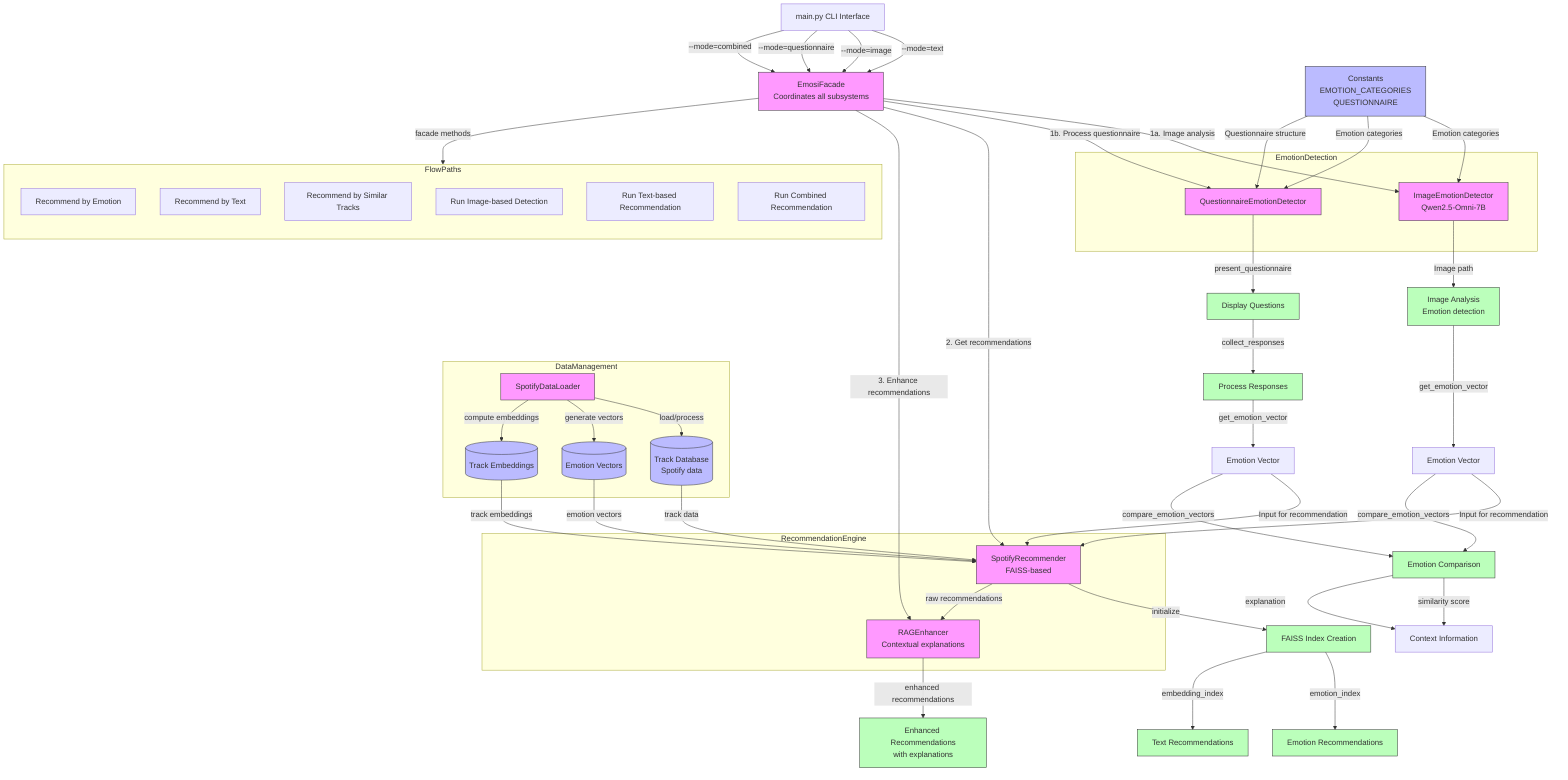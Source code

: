 flowchart TD
    %% Main Components
    CLI[main.py CLI Interface]
    FCD[EmosiFacade\nCoordinates all subsystems]
    IMD[ImageEmotionDetector\nQwen2.5-Omni-7B]
    QED[QuestionnaireEmotionDetector]
    SPD[SpotifyDataLoader]
    SPR[SpotifyRecommender\nFAISS-based]
    RAG[RAGEnhancer\nContextual explanations]
    
    %% Data Stores
    TRACKS[(Track Database\nSpotify data)]
    EMOVEC[(Emotion Vectors)]
    TRKVEC[(Track Embeddings)]
    CONST[Constants\nEMOTION_CATEGORIES\nQUESTIONNAIRE]
    
    %% Flow Relationships - CLI Interface
    CLI -->|--mode=text| FCD
    CLI -->|--mode=image| FCD
    CLI -->|--mode=questionnaire| FCD
    CLI -->|--mode=combined| FCD
    
    %% Facade Orchestration
    FCD -->|1a. Image analysis| IMD
    FCD -->|1b. Process questionnaire| QED
    FCD -->|2. Get recommendations| SPR
    FCD -->|3. Enhance recommendations| RAG
    
    %% Constants and Configuration
    CONST -->|Emotion categories| IMD
    CONST -->|Emotion categories| QED
    CONST -->|Questionnaire structure| QED
    
    %% Image Detector Flow
    IMD -->|Image path| IMGAN[Image Analysis\nEmotion detection]
    IMGAN -->|get_emotion_vector| IMVEC[Emotion Vector]
    IMVEC -->|Input for recommendation| SPR
    
    %% Questionnaire Detector Flow
    QED -->|present_questionnaire| QDISP[Display Questions]
    QDISP -->|collect_responses| QPROC[Process Responses]
    QPROC -->|get_emotion_vector| QVEC[Emotion Vector]
    QVEC -->|Input for recommendation| SPR
    
    %% Data Loading Flows
    SPD -->|load/process| TRACKS
    SPD -->|generate vectors| EMOVEC
    SPD -->|compute embeddings| TRKVEC
    
    %% Recommender Engine Flows
    SPR -->|initialize| FAISS[FAISS Index Creation]
    FAISS -->|emotion_index| ER[Emotion Recommendations]
    FAISS -->|embedding_index| TR[Text Recommendations]
    TRACKS -->|track data| SPR
    EMOVEC -->|emotion vectors| SPR
    TRKVEC -->|track embeddings| SPR
    
    %% RAG Enhancement
    SPR -->|raw recommendations| RAG
    RAG -->|enhanced recommendations| OUTPUT[Enhanced Recommendations\nwith explanations]
    
    %% Combined Mode Specific
    IMVEC -->|compare_emotion_vectors| COMP[Emotion Comparison]
    QVEC -->|compare_emotion_vectors| COMP
    COMP -->|similarity score| CONTEXT[Context Information]
    COMP -->|explanation| CONTEXT
    
    %% Special Data Flow Paths
    subgraph FlowPaths
        direction TB
        RBE[Recommend by Emotion]
        RBT[Recommend by Text]
        RBS[Recommend by Similar Tracks]
        RIBD[Run Image-based Detection]
        RTBR[Run Text-based Recommendation]
        RCMB[Run Combined Recommendation]
    end
    
    FCD -->|facade methods| FlowPaths
    
    %% Subgraphs for clarity
    subgraph EmotionDetection
        IMD
        QED
    end
    
    subgraph DataManagement
        SPD
        TRACKS
        EMOVEC
        TRKVEC
    end
    
    subgraph RecommendationEngine
        SPR
        RAG
    end

    %% Style definitions
    classDef component fill:#f9f,stroke:#333,stroke-width:1px
    classDef dataStore fill:#bbf,stroke:#333,stroke-width:1px
    classDef process fill:#bfb,stroke:#333,stroke-width:1px
    
    class FCD,IMD,QED,SPD,SPR,RAG component
    class TRACKS,EMOVEC,TRKVEC,CONST dataStore
    class IMGAN,QDISP,QPROC,FAISS,ER,TR,COMP,OUTPUT process